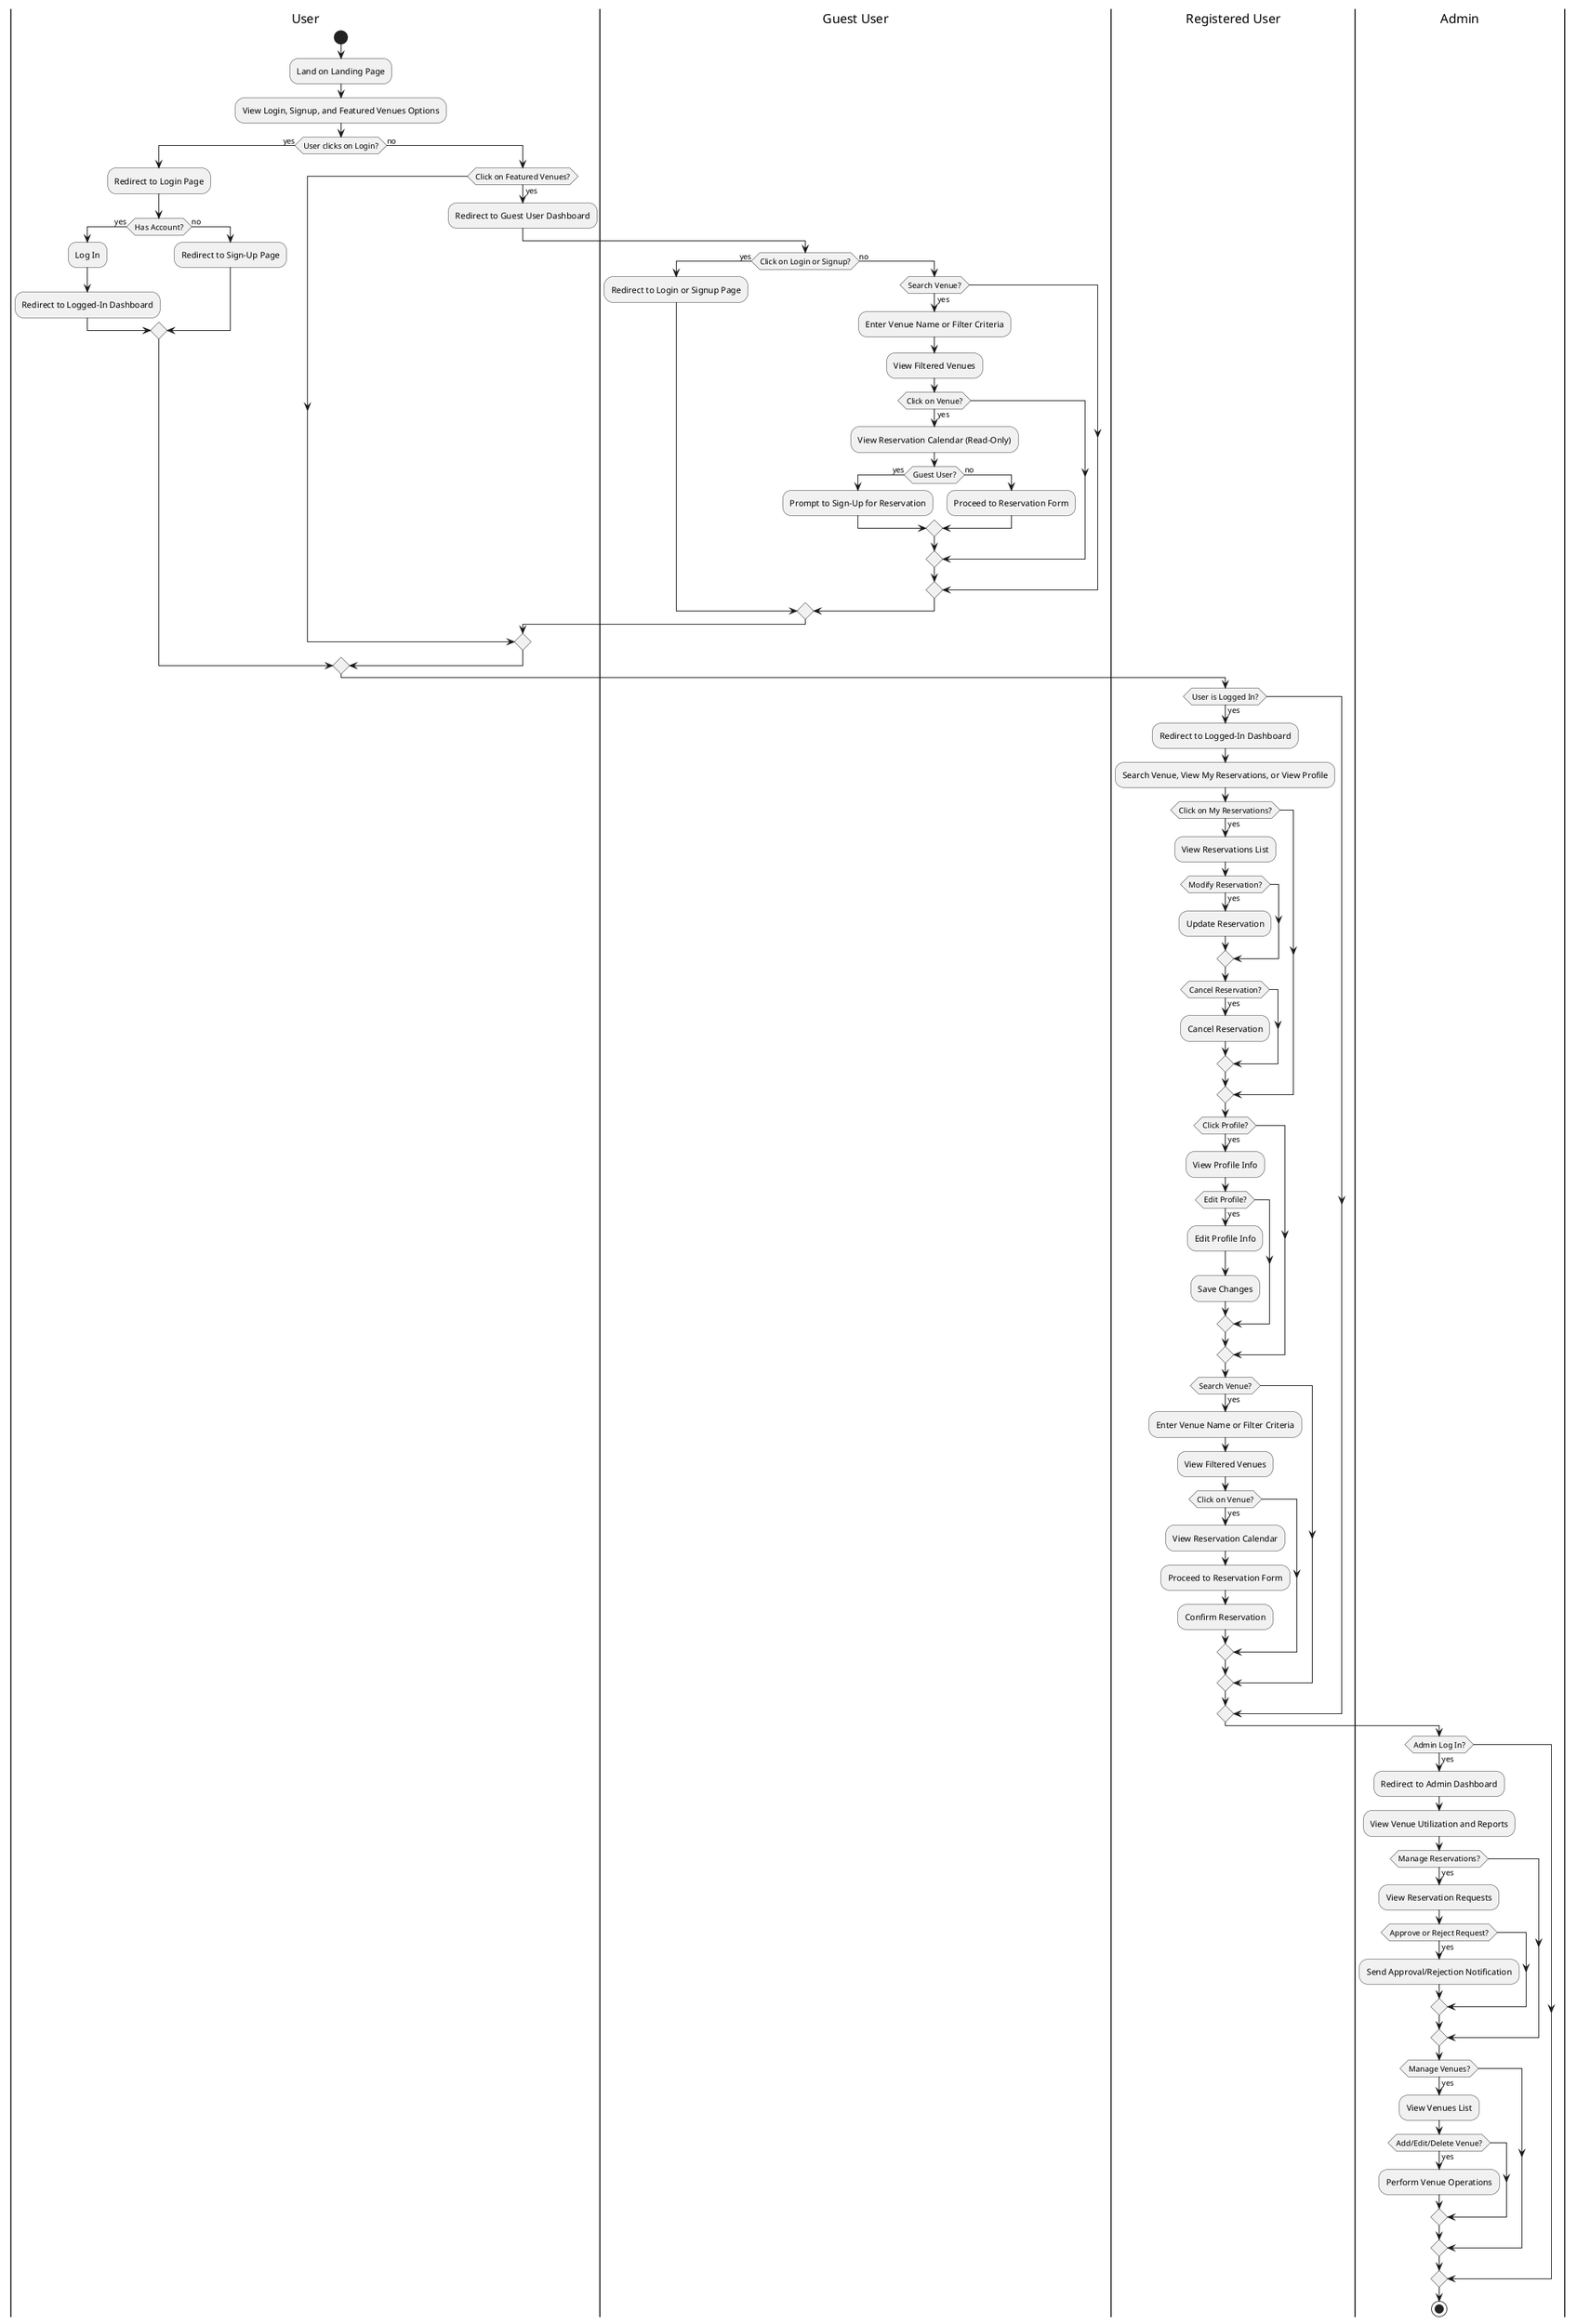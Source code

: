 @startuml Activity Diagram 
|User|
start
:Land on Landing Page;
:View Login, Signup, and Featured Venues Options;

if (User clicks on Login?) then (yes)
    :Redirect to Login Page;
    if (Has Account?) then (yes)
        :Log In;
        :Redirect to Logged-In Dashboard;
    else (no)
        :Redirect to Sign-Up Page;
    endif
else (no)
    if (Click on Featured Venues?) then (yes)
        :Redirect to Guest User Dashboard;
        |Guest User|
        if (Click on Login or Signup?) then (yes)
            :Redirect to Login or Signup Page;
        else (no)
            if (Search Venue?) then (yes)
                :Enter Venue Name or Filter Criteria;
                :View Filtered Venues;
                if (Click on Venue?) then (yes)
                    :View Reservation Calendar (Read-Only);
                    if (Guest User?) then (yes)
                        :Prompt to Sign-Up for Reservation;
                    else (no)
                        :Proceed to Reservation Form;
                    endif
                endif
            endif
        endif
    endif
endif

|Registered User|
if (User is Logged In?) then (yes)
    :Redirect to Logged-In Dashboard;
    :Search Venue, View My Reservations, or View Profile;
    
    if (Click on My Reservations?) then (yes)
        :View Reservations List;
        if (Modify Reservation?) then (yes)
            :Update Reservation;
        endif
        if (Cancel Reservation?) then (yes)
            :Cancel Reservation;
        endif
    endif
    
    if (Click Profile?) then (yes)
        :View Profile Info;
        if (Edit Profile?) then (yes)
            :Edit Profile Info;
            :Save Changes;
        endif
    endif
    
    if (Search Venue?) then (yes)
        :Enter Venue Name or Filter Criteria;
        :View Filtered Venues;
        if (Click on Venue?) then (yes)
            :View Reservation Calendar;
            :Proceed to Reservation Form;
            :Confirm Reservation;
        endif
    endif
endif

|Admin|
if (Admin Log In?) then (yes)
    :Redirect to Admin Dashboard;
    :View Venue Utilization and Reports;
    if (Manage Reservations?) then (yes)
        :View Reservation Requests;
        if (Approve or Reject Request?) then (yes)
            :Send Approval/Rejection Notification;
        endif
    endif
    if (Manage Venues?) then (yes)
        :View Venues List;
        if (Add/Edit/Delete Venue?) then (yes)
            :Perform Venue Operations;
        endif
    endif
endif

stop
@enduml
